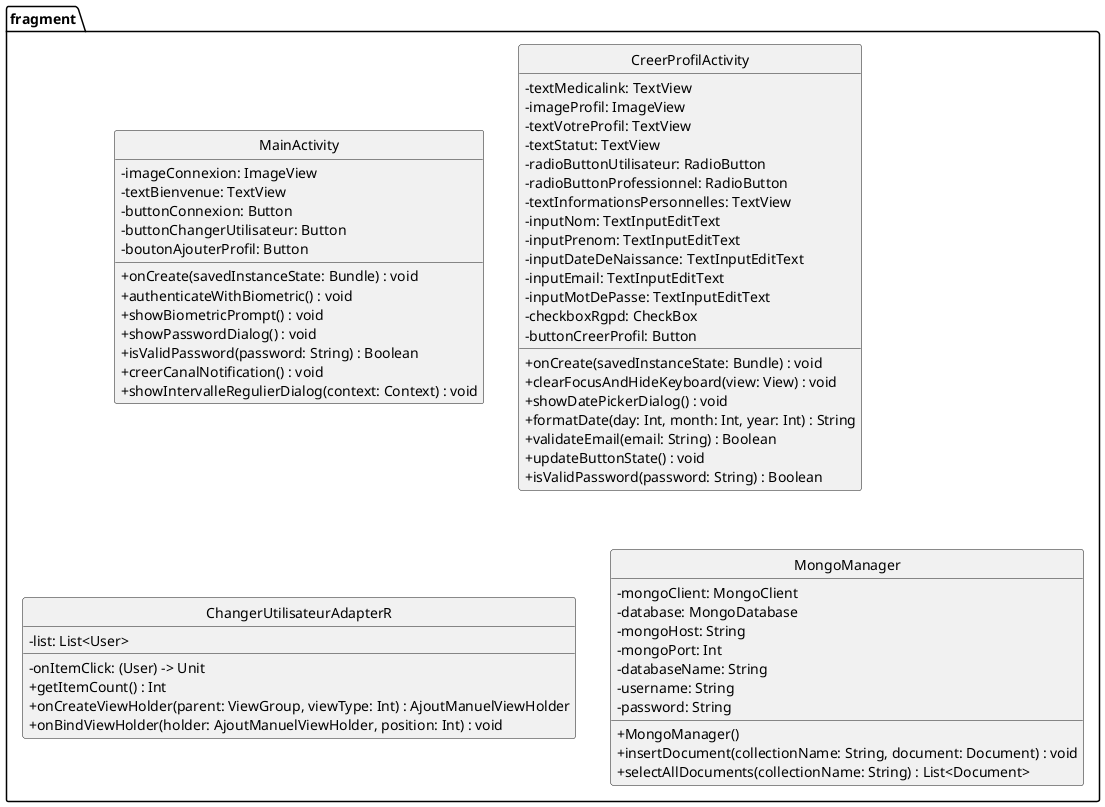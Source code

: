 @startuml

hide circle
skinparam monochrome true
skinparam classAttributeIconSize 0
skinparam backgroundcolor white
skinparam groupInheritance 2


package fragment{

    class MainActivity {
        - imageConnexion: ImageView
        - textBienvenue: TextView
        - buttonConnexion: Button
        - buttonChangerUtilisateur: Button
        - boutonAjouterProfil: Button
        + onCreate(savedInstanceState: Bundle) : void
        + authenticateWithBiometric() : void
        + showBiometricPrompt() : void
        + showPasswordDialog() : void
        + isValidPassword(password: String) : Boolean
        + creerCanalNotification() : void
        + showIntervalleRegulierDialog(context: Context) : void
    }

    class CreerProfilActivity {
        - textMedicalink: TextView
        - imageProfil: ImageView
        - textVotreProfil: TextView
        - textStatut: TextView
        - radioButtonUtilisateur: RadioButton
        - radioButtonProfessionnel: RadioButton
        - textInformationsPersonnelles: TextView
        - inputNom: TextInputEditText
        - inputPrenom: TextInputEditText
        - inputDateDeNaissance: TextInputEditText
        - inputEmail: TextInputEditText
        - inputMotDePasse: TextInputEditText
        - checkboxRgpd: CheckBox
        - buttonCreerProfil: Button
        + onCreate(savedInstanceState: Bundle) : void
        + clearFocusAndHideKeyboard(view: View) : void
        + showDatePickerDialog() : void
        + formatDate(day: Int, month: Int, year: Int) : String
        + validateEmail(email: String) : Boolean
        + updateButtonState() : void
        + isValidPassword(password: String) : Boolean
    }

    class ChangerUtilisateurAdapterR {
        - list: List<User>
        - onItemClick: (User) -> Unit
        + getItemCount() : Int
        + onCreateViewHolder(parent: ViewGroup, viewType: Int) : AjoutManuelViewHolder
        + onBindViewHolder(holder: AjoutManuelViewHolder, position: Int) : void
    }

    class MongoManager {
        - mongoClient: MongoClient
        - database: MongoDatabase
        - mongoHost: String
        - mongoPort: Int
        - databaseName: String
        - username: String
        - password: String
        + MongoManager()
        + insertDocument(collectionName: String, document: Document) : void
        + selectAllDocuments(collectionName: String) : List<Document>
    }
}



@enduml